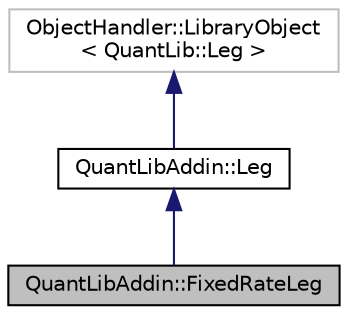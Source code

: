 digraph "QuantLibAddin::FixedRateLeg"
{
  edge [fontname="Helvetica",fontsize="10",labelfontname="Helvetica",labelfontsize="10"];
  node [fontname="Helvetica",fontsize="10",shape=record];
  Node3 [label="QuantLibAddin::FixedRateLeg",height=0.2,width=0.4,color="black", fillcolor="grey75", style="filled", fontcolor="black"];
  Node4 -> Node3 [dir="back",color="midnightblue",fontsize="10",style="solid",fontname="Helvetica"];
  Node4 [label="QuantLibAddin::Leg",height=0.2,width=0.4,color="black", fillcolor="white", style="filled",URL="$class_quant_lib_addin_1_1_leg.html"];
  Node5 -> Node4 [dir="back",color="midnightblue",fontsize="10",style="solid",fontname="Helvetica"];
  Node5 [label="ObjectHandler::LibraryObject\l\< QuantLib::Leg \>",height=0.2,width=0.4,color="grey75", fillcolor="white", style="filled"];
}
